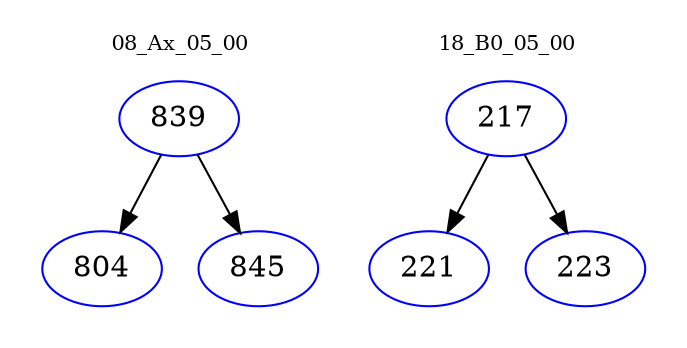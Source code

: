 digraph{
subgraph cluster_0 {
color = white
label = "08_Ax_05_00";
fontsize=10;
T0_839 [label="839", color="blue"]
T0_839 -> T0_804 [color="black"]
T0_804 [label="804", color="blue"]
T0_839 -> T0_845 [color="black"]
T0_845 [label="845", color="blue"]
}
subgraph cluster_1 {
color = white
label = "18_B0_05_00";
fontsize=10;
T1_217 [label="217", color="blue"]
T1_217 -> T1_221 [color="black"]
T1_221 [label="221", color="blue"]
T1_217 -> T1_223 [color="black"]
T1_223 [label="223", color="blue"]
}
}
